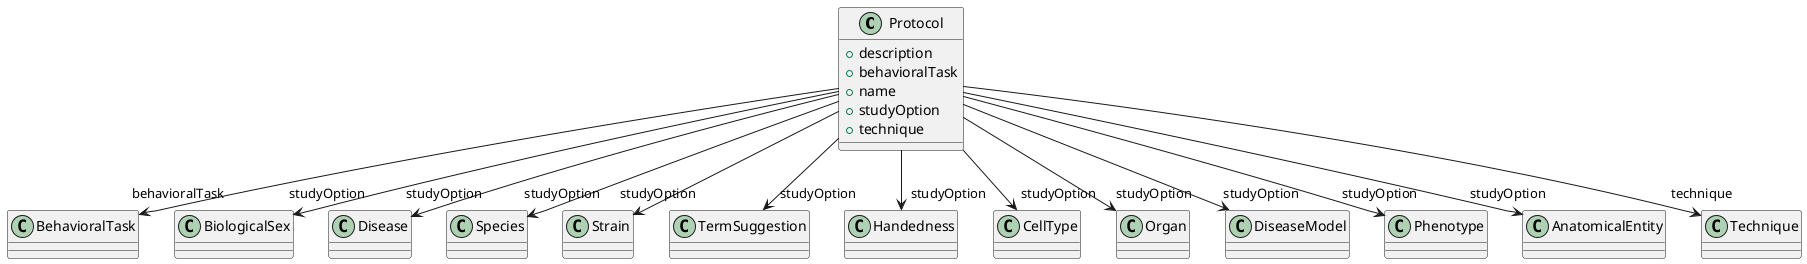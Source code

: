 @startuml
class Protocol {
+description
+behavioralTask
+name
+studyOption
+technique

}
Protocol -d-> "behavioralTask" BehavioralTask
Protocol -d-> "studyOption" BiologicalSex
Protocol -d-> "studyOption" Disease
Protocol -d-> "studyOption" Species
Protocol -d-> "studyOption" Strain
Protocol -d-> "studyOption" TermSuggestion
Protocol -d-> "studyOption" Handedness
Protocol -d-> "studyOption" CellType
Protocol -d-> "studyOption" Organ
Protocol -d-> "studyOption" DiseaseModel
Protocol -d-> "studyOption" Phenotype
Protocol -d-> "studyOption" AnatomicalEntity
Protocol -d-> "technique" Technique

@enduml